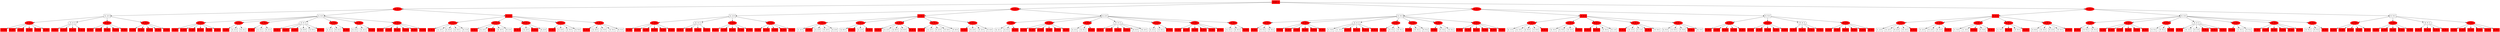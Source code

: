 digraph {
Root [shape=box, color=red, style=filled, label="START -2"];
1 [color=red, style=filled, label="(2, 3) -2"];
2 [shape=box,label="(2, 2) 0"];
3 [color=red, style=filled, label="(2, 1) 0"];
4 [color=red, style=filled, shape=box,label="(1, 1) 0"];
3 -> 4;
5 [color=red, style=filled, shape=box,label="(1, 3) 0"];
3 -> 5;
6 [color=red, style=filled, shape=box,label="(2, 4) 0"];
3 -> 6;
7 [color=red, style=filled, shape=box,label="(3, 5) 0"];
3 -> 7;
8 [color=red, style=filled, shape=box,label="(5, 3) 0"];
3 -> 8;
9 [color=red, style=filled, shape=box,label="(4, 2) 0"];
3 -> 9;
2 -> 3;
10 [label="(3, 2) -2"];
11 [color=red, style=filled, shape=box,label="(2, 4) -2"];
10 -> 11;
12 [color=red, style=filled, shape=box,label="(4, 2) -2"];
10 -> 12;
13 [color=red, style=filled, shape=box,label="(2, 4) -2"];
10 -> 13;
14 [color=red, style=filled, shape=box,label="(4, 2) -2"];
10 -> 14;
2 -> 10;
15 [color=red, style=filled, label="(4, 5) 0"];
16 [color=red, style=filled, shape=box,label="(1, 3) 0"];
15 -> 16;
17 [color=red, style=filled, shape=box,label="(2, 4) 0"];
15 -> 17;
18 [color=red, style=filled, shape=box,label="(3, 5) 0"];
15 -> 18;
19 [color=red, style=filled, shape=box,label="(5, 3) 0"];
15 -> 19;
20 [color=red, style=filled, shape=box,label="(5, 5) 0"];
15 -> 20;
2 -> 15;
21 [color=red, style=filled, label="(5, 4) 0"];
22 [color=red, style=filled, shape=box,label="(1, 3) 0"];
21 -> 22;
23 [color=red, style=filled, shape=box,label="(2, 4) 0"];
21 -> 23;
24 [color=red, style=filled, shape=box,label="(3, 5) 0"];
21 -> 24;
25 [color=red, style=filled, shape=box,label="(5, 3) 0"];
21 -> 25;
26 [color=red, style=filled, shape=box,label="(5, 5) 0"];
21 -> 26;
2 -> 21;
1 -> 2;
27 [shape=box,label="(2, 4) 0"];
28 [color=red, style=filled, label="(1, 5) 0"];
29 [color=red, style=filled, shape=box,label="(1, 2) 0"];
28 -> 29;
30 [color=red, style=filled, shape=box,label="(1, 4) 0"];
28 -> 30;
31 [color=red, style=filled, shape=box,label="(3, 2) 0"];
28 -> 31;
32 [color=red, style=filled, shape=box,label="(2, 2) 0"];
28 -> 32;
33 [color=red, style=filled, shape=box,label="(5, 2) 0"];
28 -> 33;
34 [color=red, style=filled, shape=box,label="(4, 2) 0"];
28 -> 34;
27 -> 28;
35 [color=red, style=filled, label="(2, 5) 0"];
36 [color=red, style=filled, shape=box,label="(1, 4) 0"];
35 -> 36;
37 [shape=box,label="(2, 2) 2"];
35 -> 37;
38 [shape=box,label="(4, 2) 2"];
35 -> 38;
27 -> 35;
39 [color=red, style=filled, label="(2, 5) 0"];
40 [color=red, style=filled, shape=box,label="(1, 4) 0"];
39 -> 40;
41 [shape=box,label="(2, 2) 2"];
39 -> 41;
42 [shape=box,label="(4, 2) 2"];
39 -> 42;
27 -> 39;
43 [label="(3, 5) -2"];
44 [color=red, style=filled, shape=box,label="(2, 2) -2"];
43 -> 44;
45 [color=red, style=filled, shape=box,label="(4, 2) -2"];
43 -> 45;
46 [color=red, style=filled, shape=box,label="(2, 2) -2"];
43 -> 46;
47 [shape=box,label="(2, 6) 0"];
43 -> 47;
48 [shape=box,label="(4, 6) 0"];
43 -> 48;
49 [color=red, style=filled, shape=box,label="(4, 2) -2"];
43 -> 49;
27 -> 43;
50 [color=red, style=filled, label="(4, 5) 0"];
51 [shape=box,label="(2, 2) 2"];
50 -> 51;
52 [shape=box,label="(4, 2) 2"];
50 -> 52;
53 [color=red, style=filled, shape=box,label="(5, 4) 0"];
50 -> 53;
27 -> 50;
54 [color=red, style=filled, label="(4, 5) 0"];
55 [shape=box,label="(2, 2) 2"];
54 -> 55;
56 [shape=box,label="(4, 2) 2"];
54 -> 56;
57 [color=red, style=filled, shape=box,label="(5, 4) 0"];
54 -> 57;
27 -> 54;
58 [color=red, style=filled, label="(5, 5) 0"];
59 [color=red, style=filled, shape=box,label="(2, 2) 0"];
58 -> 59;
60 [color=red, style=filled, shape=box,label="(1, 2) 0"];
58 -> 60;
61 [color=red, style=filled, shape=box,label="(4, 2) 0"];
58 -> 61;
62 [color=red, style=filled, shape=box,label="(3, 2) 0"];
58 -> 62;
63 [color=red, style=filled, shape=box,label="(5, 2) 0"];
58 -> 63;
64 [color=red, style=filled, shape=box,label="(5, 4) 0"];
58 -> 64;
27 -> 58;
1 -> 27;
65 [color=red, style=filled, shape=box,label="(4, 2) -2"];
66 [color=red, style=filled, label="(5, 1) -2"];
67 [color=red, style=filled, shape=box,label="(1, 3) -2"];
66 -> 67;
68 [shape=box,label="(2, 2) 0"];
66 -> 68;
69 [shape=box,label="(2, 4) 0"];
66 -> 69;
70 [shape=box,label="(2, 5) 0"];
66 -> 70;
71 [shape=box,label="(4, 1) 0"];
66 -> 71;
65 -> 66;
72 [color=red, style=filled, label="(5, 3) -2"];
73 [color=red, style=filled, shape=box,label="(2, 4) -2"];
72 -> 73;
74 [shape=box,label="(2, 2) 0"];
72 -> 74;
75 [color=red, style=filled, shape=box,label="(2, 4) -2"];
72 -> 75;
76 [shape=box,label="(6, 4) 0"];
72 -> 76;
77 [shape=box,label="(6, 2) 0"];
72 -> 77;
65 -> 72;
78 [color=red, style=filled, label="(5, 2) -2"];
79 [color=red, style=filled, shape=box,label="(2, 4) -2"];
78 -> 79;
80 [shape=box,label="(2, 2) 0"];
78 -> 80;
81 [color=red, style=filled, shape=box,label="(2, 4) -2"];
78 -> 81;
82 [shape=box,label="(6, 2) 0"];
78 -> 82;
65 -> 78;
83 [color=red, style=filled, label="(5, 5) -2"];
84 [color=red, style=filled, shape=box,label="(1, 3) -2"];
83 -> 84;
85 [shape=box,label="(2, 4) 0"];
83 -> 85;
86 [shape=box,label="(2, 5) 0"];
83 -> 86;
87 [shape=box,label="(4, 5) 0"];
83 -> 87;
65 -> 83;
88 [color=red, style=filled, label="(5, 4) -2"];
89 [color=red, style=filled, shape=box,label="(1, 3) -2"];
88 -> 89;
90 [shape=box,label="(2, 4) 0"];
88 -> 90;
91 [shape=box,label="(2, 5) 0"];
88 -> 91;
92 [shape=box,label="(4, 5) 0"];
88 -> 92;
93 [shape=box,label="(6, 5) 0"];
88 -> 93;
65 -> 88;
1 -> 65;
Root -> 1;
94 [color=red, style=filled, label="(3, 2) -2"];
95 [shape=box,label="(2, 2) 0"];
96 [color=red, style=filled, label="(1, 2) 0"];
97 [color=red, style=filled, shape=box,label="(1, 1) 0"];
96 -> 97;
98 [color=red, style=filled, shape=box,label="(3, 1) 0"];
96 -> 98;
99 [color=red, style=filled, shape=box,label="(2, 4) 0"];
96 -> 99;
100 [color=red, style=filled, shape=box,label="(3, 5) 0"];
96 -> 100;
101 [color=red, style=filled, shape=box,label="(5, 3) 0"];
96 -> 101;
102 [color=red, style=filled, shape=box,label="(4, 2) 0"];
96 -> 102;
95 -> 96;
103 [label="(2, 3) -2"];
104 [color=red, style=filled, shape=box,label="(2, 4) -2"];
103 -> 104;
105 [color=red, style=filled, shape=box,label="(4, 2) -2"];
103 -> 105;
106 [color=red, style=filled, shape=box,label="(2, 4) -2"];
103 -> 106;
107 [color=red, style=filled, shape=box,label="(4, 2) -2"];
103 -> 107;
95 -> 103;
108 [color=red, style=filled, label="(4, 5) 0"];
109 [color=red, style=filled, shape=box,label="(4, 2) 0"];
108 -> 109;
110 [color=red, style=filled, shape=box,label="(3, 1) 0"];
108 -> 110;
111 [color=red, style=filled, shape=box,label="(3, 5) 0"];
108 -> 111;
112 [color=red, style=filled, shape=box,label="(5, 3) 0"];
108 -> 112;
113 [color=red, style=filled, shape=box,label="(5, 5) 0"];
108 -> 113;
95 -> 108;
114 [color=red, style=filled, label="(5, 4) 0"];
115 [color=red, style=filled, shape=box,label="(4, 2) 0"];
114 -> 115;
116 [color=red, style=filled, shape=box,label="(3, 1) 0"];
114 -> 116;
117 [color=red, style=filled, shape=box,label="(3, 5) 0"];
114 -> 117;
118 [color=red, style=filled, shape=box,label="(5, 3) 0"];
114 -> 118;
119 [color=red, style=filled, shape=box,label="(5, 5) 0"];
114 -> 119;
95 -> 114;
94 -> 95;
120 [color=red, style=filled, shape=box,label="(2, 4) -2"];
121 [color=red, style=filled, label="(1, 5) -2"];
122 [shape=box,label="(1, 4) 0"];
121 -> 122;
123 [color=red, style=filled, shape=box,label="(3, 1) -2"];
121 -> 123;
124 [shape=box,label="(2, 2) 0"];
121 -> 124;
125 [shape=box,label="(5, 2) 0"];
121 -> 125;
126 [shape=box,label="(4, 2) 0"];
121 -> 126;
120 -> 121;
127 [color=red, style=filled, label="(2, 5) -2"];
128 [shape=box,label="(2, 6) 0"];
127 -> 128;
129 [color=red, style=filled, shape=box,label="(4, 2) -2"];
127 -> 129;
130 [shape=box,label="(2, 2) 0"];
127 -> 130;
131 [color=red, style=filled, shape=box,label="(4, 2) -2"];
127 -> 131;
120 -> 127;
132 [color=red, style=filled, label="(3, 5) -2"];
133 [color=red, style=filled, shape=box,label="(4, 2) -2"];
132 -> 133;
134 [shape=box,label="(2, 2) 0"];
132 -> 134;
135 [shape=box,label="(2, 6) 0"];
132 -> 135;
136 [shape=box,label="(4, 6) 0"];
132 -> 136;
137 [color=red, style=filled, shape=box,label="(4, 2) -2"];
132 -> 137;
120 -> 132;
138 [color=red, style=filled, label="(4, 5) -2"];
139 [color=red, style=filled, shape=box,label="(3, 1) -2"];
138 -> 139;
140 [shape=box,label="(4, 2) 0"];
138 -> 140;
141 [shape=box,label="(5, 2) 0"];
138 -> 141;
142 [shape=box,label="(5, 4) 0"];
138 -> 142;
143 [shape=box,label="(5, 6) 0"];
138 -> 143;
120 -> 138;
144 [color=red, style=filled, label="(5, 5) -2"];
145 [color=red, style=filled, shape=box,label="(3, 1) -2"];
144 -> 145;
146 [shape=box,label="(4, 2) 0"];
144 -> 146;
147 [shape=box,label="(5, 2) 0"];
144 -> 147;
148 [shape=box,label="(5, 4) 0"];
144 -> 148;
120 -> 144;
94 -> 120;
149 [shape=box,label="(4, 2) 0"];
150 [color=red, style=filled, label="(5, 2) 0"];
151 [shape=box,label="(2, 2) 2"];
150 -> 151;
152 [shape=box,label="(2, 4) 2"];
150 -> 152;
153 [color=red, style=filled, shape=box,label="(4, 1) 0"];
150 -> 153;
149 -> 150;
154 [color=red, style=filled, label="(5, 1) 0"];
155 [color=red, style=filled, shape=box,label="(2, 1) 0"];
154 -> 155;
156 [color=red, style=filled, shape=box,label="(2, 3) 0"];
154 -> 156;
157 [color=red, style=filled, shape=box,label="(2, 2) 0"];
154 -> 157;
158 [color=red, style=filled, shape=box,label="(2, 4) 0"];
154 -> 158;
159 [color=red, style=filled, shape=box,label="(2, 5) 0"];
154 -> 159;
160 [color=red, style=filled, shape=box,label="(4, 1) 0"];
154 -> 160;
149 -> 154;
161 [color=red, style=filled, label="(5, 4) 0"];
162 [shape=box,label="(2, 2) 2"];
161 -> 162;
163 [shape=box,label="(2, 4) 2"];
161 -> 163;
164 [color=red, style=filled, shape=box,label="(4, 5) 0"];
161 -> 164;
149 -> 161;
165 [label="(5, 3) -2"];
166 [color=red, style=filled, shape=box,label="(2, 2) -2"];
165 -> 166;
167 [color=red, style=filled, shape=box,label="(2, 4) -2"];
165 -> 167;
168 [color=red, style=filled, shape=box,label="(2, 2) -2"];
165 -> 168;
169 [color=red, style=filled, shape=box,label="(2, 4) -2"];
165 -> 169;
170 [shape=box,label="(6, 4) 0"];
165 -> 170;
171 [shape=box,label="(6, 2) 0"];
165 -> 171;
149 -> 165;
172 [color=red, style=filled, label="(5, 2) 0"];
173 [shape=box,label="(2, 2) 2"];
172 -> 173;
174 [shape=box,label="(2, 4) 2"];
172 -> 174;
175 [color=red, style=filled, shape=box,label="(4, 1) 0"];
172 -> 175;
149 -> 172;
176 [color=red, style=filled, label="(5, 5) 0"];
177 [color=red, style=filled, shape=box,label="(2, 2) 0"];
176 -> 177;
178 [color=red, style=filled, shape=box,label="(2, 1) 0"];
176 -> 178;
179 [color=red, style=filled, shape=box,label="(2, 3) 0"];
176 -> 179;
180 [color=red, style=filled, shape=box,label="(2, 4) 0"];
176 -> 180;
181 [color=red, style=filled, shape=box,label="(2, 5) 0"];
176 -> 181;
182 [color=red, style=filled, shape=box,label="(4, 5) 0"];
176 -> 182;
149 -> 176;
183 [color=red, style=filled, label="(5, 4) 0"];
184 [shape=box,label="(2, 2) 2"];
183 -> 184;
185 [shape=box,label="(2, 4) 2"];
183 -> 185;
186 [color=red, style=filled, shape=box,label="(4, 5) 0"];
183 -> 186;
149 -> 183;
94 -> 149;
Root -> 94;
187 [color=red, style=filled, label="(4, 5) -2"];
188 [shape=box,label="(3, 5) 0"];
189 [color=red, style=filled, label="(2, 3) 0"];
190 [color=red, style=filled, shape=box,label="(3, 2) 0"];
189 -> 190;
191 [shape=box,label="(5, 3) 2"];
189 -> 191;
192 [shape=box,label="(5, 5) 2"];
189 -> 192;
188 -> 189;
193 [color=red, style=filled, label="(2, 2) 0"];
194 [color=red, style=filled, shape=box,label="(3, 2) 0"];
193 -> 194;
195 [color=red, style=filled, shape=box,label="(5, 2) 0"];
193 -> 195;
196 [color=red, style=filled, shape=box,label="(5, 4) 0"];
193 -> 196;
197 [color=red, style=filled, shape=box,label="(5, 3) 0"];
193 -> 197;
198 [color=red, style=filled, shape=box,label="(5, 6) 0"];
193 -> 198;
199 [color=red, style=filled, shape=box,label="(5, 5) 0"];
193 -> 199;
188 -> 193;
200 [label="(2, 4) -2"];
201 [shape=box,label="(1, 5) 0"];
200 -> 201;
202 [shape=box,label="(1, 3) 0"];
200 -> 202;
203 [color=red, style=filled, shape=box,label="(5, 3) -2"];
200 -> 203;
204 [color=red, style=filled, shape=box,label="(5, 5) -2"];
200 -> 204;
205 [color=red, style=filled, shape=box,label="(5, 3) -2"];
200 -> 205;
206 [color=red, style=filled, shape=box,label="(5, 5) -2"];
200 -> 206;
188 -> 200;
207 [color=red, style=filled, label="(2, 5) 0"];
208 [color=red, style=filled, shape=box,label="(3, 6) 0"];
207 -> 208;
209 [shape=box,label="(5, 3) 2"];
207 -> 209;
210 [shape=box,label="(5, 5) 2"];
207 -> 210;
188 -> 207;
211 [color=red, style=filled, label="(2, 3) 0"];
212 [color=red, style=filled, shape=box,label="(3, 2) 0"];
211 -> 212;
213 [shape=box,label="(5, 3) 2"];
211 -> 213;
214 [shape=box,label="(5, 5) 2"];
211 -> 214;
188 -> 211;
215 [color=red, style=filled, label="(2, 5) 0"];
216 [color=red, style=filled, shape=box,label="(3, 6) 0"];
215 -> 216;
217 [shape=box,label="(5, 3) 2"];
215 -> 217;
218 [shape=box,label="(5, 5) 2"];
215 -> 218;
188 -> 215;
219 [color=red, style=filled, label="(2, 6) 0"];
220 [color=red, style=filled, shape=box,label="(3, 6) 0"];
219 -> 220;
221 [color=red, style=filled, shape=box,label="(5, 3) 0"];
219 -> 221;
222 [color=red, style=filled, shape=box,label="(5, 2) 0"];
219 -> 222;
223 [color=red, style=filled, shape=box,label="(5, 5) 0"];
219 -> 223;
224 [color=red, style=filled, shape=box,label="(5, 4) 0"];
219 -> 224;
225 [color=red, style=filled, shape=box,label="(5, 6) 0"];
219 -> 225;
188 -> 219;
187 -> 188;
226 [color=red, style=filled, shape=box,label="(5, 3) -2"];
227 [color=red, style=filled, label="(3, 2) -2"];
228 [shape=box,label="(2, 1) 0"];
227 -> 228;
229 [shape=box,label="(2, 3) 0"];
227 -> 229;
230 [shape=box,label="(2, 5) 0"];
227 -> 230;
231 [shape=box,label="(3, 5) 0"];
227 -> 231;
232 [color=red, style=filled, shape=box,label="(4, 6) -2"];
227 -> 232;
226 -> 227;
233 [color=red, style=filled, label="(2, 2) -2"];
234 [shape=box,label="(2, 3) 0"];
233 -> 234;
235 [shape=box,label="(2, 5) 0"];
233 -> 235;
236 [shape=box,label="(3, 5) 0"];
233 -> 236;
237 [color=red, style=filled, shape=box,label="(4, 6) -2"];
233 -> 237;
226 -> 233;
238 [color=red, style=filled, label="(5, 2) -2"];
239 [color=red, style=filled, shape=box,label="(3, 5) -2"];
238 -> 239;
240 [color=red, style=filled, shape=box,label="(3, 5) -2"];
238 -> 240;
241 [shape=box,label="(5, 5) 0"];
238 -> 241;
242 [shape=box,label="(5, 1) 0"];
238 -> 242;
226 -> 238;
243 [color=red, style=filled, label="(4, 2) -2"];
244 [color=red, style=filled, shape=box,label="(3, 5) -2"];
243 -> 244;
245 [shape=box,label="(5, 1) 0"];
243 -> 245;
246 [shape=box,label="(3, 1) 0"];
243 -> 246;
247 [color=red, style=filled, shape=box,label="(3, 5) -2"];
243 -> 247;
248 [shape=box,label="(5, 5) 0"];
243 -> 248;
226 -> 243;
249 [color=red, style=filled, label="(6, 2) -2"];
250 [shape=box,label="(2, 5) 0"];
249 -> 250;
251 [shape=box,label="(3, 5) 0"];
249 -> 251;
252 [shape=box,label="(5, 5) 0"];
249 -> 252;
253 [color=red, style=filled, shape=box,label="(4, 6) -2"];
249 -> 253;
254 [shape=box,label="(6, 3) 0"];
249 -> 254;
226 -> 249;
187 -> 226;
255 [shape=box,label="(5, 5) 0"];
256 [color=red, style=filled, label="(2, 3) 0"];
257 [color=red, style=filled, shape=box,label="(2, 2) 0"];
256 -> 257;
258 [color=red, style=filled, shape=box,label="(2, 4) 0"];
256 -> 258;
259 [color=red, style=filled, shape=box,label="(4, 2) 0"];
256 -> 259;
260 [color=red, style=filled, shape=box,label="(3, 5) 0"];
256 -> 260;
261 [color=red, style=filled, shape=box,label="(4, 6) 0"];
256 -> 261;
255 -> 256;
262 [color=red, style=filled, label="(3, 2) 0"];
263 [color=red, style=filled, shape=box,label="(2, 2) 0"];
262 -> 263;
264 [color=red, style=filled, shape=box,label="(2, 4) 0"];
262 -> 264;
265 [color=red, style=filled, shape=box,label="(4, 2) 0"];
262 -> 265;
266 [color=red, style=filled, shape=box,label="(3, 5) 0"];
262 -> 266;
267 [color=red, style=filled, shape=box,label="(4, 6) 0"];
262 -> 267;
255 -> 262;
268 [label="(5, 4) -2"];
269 [color=red, style=filled, shape=box,label="(3, 5) -2"];
268 -> 269;
270 [color=red, style=filled, shape=box,label="(5, 3) -2"];
268 -> 270;
271 [color=red, style=filled, shape=box,label="(3, 5) -2"];
268 -> 271;
272 [color=red, style=filled, shape=box,label="(5, 3) -2"];
268 -> 272;
255 -> 268;
273 [color=red, style=filled, label="(6, 5) 0"];
274 [color=red, style=filled, shape=box,label="(2, 4) 0"];
273 -> 274;
275 [color=red, style=filled, shape=box,label="(3, 5) 0"];
273 -> 275;
276 [color=red, style=filled, shape=box,label="(5, 3) 0"];
273 -> 276;
277 [color=red, style=filled, shape=box,label="(4, 2) 0"];
273 -> 277;
278 [color=red, style=filled, shape=box,label="(4, 6) 0"];
273 -> 278;
279 [color=red, style=filled, shape=box,label="(6, 6) 0"];
273 -> 279;
255 -> 273;
187 -> 255;
Root -> 187;
280 [color=red, style=filled, label="(5, 4) -2"];
281 [color=red, style=filled, shape=box,label="(3, 5) -2"];
282 [color=red, style=filled, label="(2, 3) -2"];
283 [shape=box,label="(1, 2) 0"];
282 -> 283;
284 [shape=box,label="(3, 2) 0"];
282 -> 284;
285 [shape=box,label="(5, 2) 0"];
282 -> 285;
286 [shape=box,label="(5, 3) 0"];
282 -> 286;
287 [color=red, style=filled, shape=box,label="(6, 4) -2"];
282 -> 287;
281 -> 282;
288 [color=red, style=filled, label="(2, 2) -2"];
289 [shape=box,label="(3, 2) 0"];
288 -> 289;
290 [shape=box,label="(5, 2) 0"];
288 -> 290;
291 [shape=box,label="(5, 3) 0"];
288 -> 291;
292 [color=red, style=filled, shape=box,label="(6, 4) -2"];
288 -> 292;
281 -> 288;
293 [color=red, style=filled, label="(2, 4) -2"];
294 [shape=box,label="(1, 5) 0"];
293 -> 294;
295 [shape=box,label="(1, 3) 0"];
293 -> 295;
296 [color=red, style=filled, shape=box,label="(5, 3) -2"];
293 -> 296;
297 [shape=box,label="(5, 5) 0"];
293 -> 297;
298 [color=red, style=filled, shape=box,label="(5, 3) -2"];
293 -> 298;
281 -> 293;
299 [color=red, style=filled, label="(2, 5) -2"];
300 [shape=box,label="(1, 5) 0"];
299 -> 300;
301 [color=red, style=filled, shape=box,label="(5, 3) -2"];
299 -> 301;
302 [shape=box,label="(5, 5) 0"];
299 -> 302;
303 [color=red, style=filled, shape=box,label="(5, 3) -2"];
299 -> 303;
281 -> 299;
304 [color=red, style=filled, label="(2, 6) -2"];
305 [shape=box,label="(3, 6) 0"];
304 -> 305;
306 [shape=box,label="(5, 3) 0"];
304 -> 306;
307 [shape=box,label="(5, 2) 0"];
304 -> 307;
308 [shape=box,label="(5, 5) 0"];
304 -> 308;
309 [color=red, style=filled, shape=box,label="(6, 4) -2"];
304 -> 309;
281 -> 304;
280 -> 281;
310 [shape=box,label="(5, 3) 0"];
311 [color=red, style=filled, label="(3, 2) 0"];
312 [color=red, style=filled, shape=box,label="(2, 3) 0"];
311 -> 312;
313 [shape=box,label="(3, 5) 2"];
311 -> 313;
314 [shape=box,label="(5, 5) 2"];
311 -> 314;
310 -> 311;
315 [color=red, style=filled, label="(2, 2) 0"];
316 [color=red, style=filled, shape=box,label="(2, 3) 0"];
315 -> 316;
317 [color=red, style=filled, shape=box,label="(2, 5) 0"];
315 -> 317;
318 [color=red, style=filled, shape=box,label="(3, 5) 0"];
315 -> 318;
319 [color=red, style=filled, shape=box,label="(4, 5) 0"];
315 -> 319;
320 [color=red, style=filled, shape=box,label="(5, 5) 0"];
315 -> 320;
321 [color=red, style=filled, shape=box,label="(6, 5) 0"];
315 -> 321;
310 -> 315;
322 [color=red, style=filled, label="(5, 2) 0"];
323 [shape=box,label="(3, 5) 2"];
322 -> 323;
324 [shape=box,label="(5, 5) 2"];
322 -> 324;
325 [color=red, style=filled, shape=box,label="(6, 3) 0"];
322 -> 325;
310 -> 322;
326 [label="(4, 2) -2"];
327 [color=red, style=filled, shape=box,label="(3, 5) -2"];
326 -> 327;
328 [shape=box,label="(5, 1) 0"];
326 -> 328;
329 [shape=box,label="(3, 1) 0"];
326 -> 329;
330 [color=red, style=filled, shape=box,label="(3, 5) -2"];
326 -> 330;
331 [color=red, style=filled, shape=box,label="(5, 5) -2"];
326 -> 331;
332 [color=red, style=filled, shape=box,label="(5, 5) -2"];
326 -> 332;
310 -> 326;
333 [color=red, style=filled, label="(3, 2) 0"];
334 [color=red, style=filled, shape=box,label="(2, 3) 0"];
333 -> 334;
335 [shape=box,label="(3, 5) 2"];
333 -> 335;
336 [shape=box,label="(5, 5) 2"];
333 -> 336;
310 -> 333;
337 [color=red, style=filled, label="(6, 2) 0"];
338 [color=red, style=filled, shape=box,label="(2, 5) 0"];
337 -> 338;
339 [color=red, style=filled, shape=box,label="(3, 5) 0"];
337 -> 339;
340 [color=red, style=filled, shape=box,label="(4, 5) 0"];
337 -> 340;
341 [color=red, style=filled, shape=box,label="(5, 5) 0"];
337 -> 341;
342 [color=red, style=filled, shape=box,label="(6, 3) 0"];
337 -> 342;
343 [color=red, style=filled, shape=box,label="(6, 5) 0"];
337 -> 343;
310 -> 337;
344 [color=red, style=filled, label="(5, 2) 0"];
345 [shape=box,label="(3, 5) 2"];
344 -> 345;
346 [shape=box,label="(5, 5) 2"];
344 -> 346;
347 [color=red, style=filled, shape=box,label="(6, 3) 0"];
344 -> 347;
310 -> 344;
280 -> 310;
348 [shape=box,label="(5, 5) 0"];
349 [color=red, style=filled, label="(2, 3) 0"];
350 [color=red, style=filled, shape=box,label="(2, 2) 0"];
349 -> 350;
351 [color=red, style=filled, shape=box,label="(2, 4) 0"];
349 -> 351;
352 [color=red, style=filled, shape=box,label="(4, 2) 0"];
349 -> 352;
353 [color=red, style=filled, shape=box,label="(6, 4) 0"];
349 -> 353;
354 [color=red, style=filled, shape=box,label="(5, 3) 0"];
349 -> 354;
348 -> 349;
355 [color=red, style=filled, label="(3, 2) 0"];
356 [color=red, style=filled, shape=box,label="(2, 2) 0"];
355 -> 356;
357 [color=red, style=filled, shape=box,label="(2, 4) 0"];
355 -> 357;
358 [color=red, style=filled, shape=box,label="(4, 2) 0"];
355 -> 358;
359 [color=red, style=filled, shape=box,label="(6, 4) 0"];
355 -> 359;
360 [color=red, style=filled, shape=box,label="(5, 3) 0"];
355 -> 360;
348 -> 355;
361 [label="(4, 5) -2"];
362 [color=red, style=filled, shape=box,label="(3, 5) -2"];
361 -> 362;
363 [color=red, style=filled, shape=box,label="(5, 3) -2"];
361 -> 363;
364 [color=red, style=filled, shape=box,label="(3, 5) -2"];
361 -> 364;
365 [color=red, style=filled, shape=box,label="(5, 3) -2"];
361 -> 365;
348 -> 361;
366 [color=red, style=filled, label="(5, 6) 0"];
367 [color=red, style=filled, shape=box,label="(2, 4) 0"];
366 -> 367;
368 [color=red, style=filled, shape=box,label="(3, 5) 0"];
366 -> 368;
369 [color=red, style=filled, shape=box,label="(5, 3) 0"];
366 -> 369;
370 [color=red, style=filled, shape=box,label="(4, 2) 0"];
366 -> 370;
371 [color=red, style=filled, shape=box,label="(6, 4) 0"];
366 -> 371;
372 [color=red, style=filled, shape=box,label="(6, 6) 0"];
366 -> 372;
348 -> 366;
280 -> 348;
Root -> 280;
}